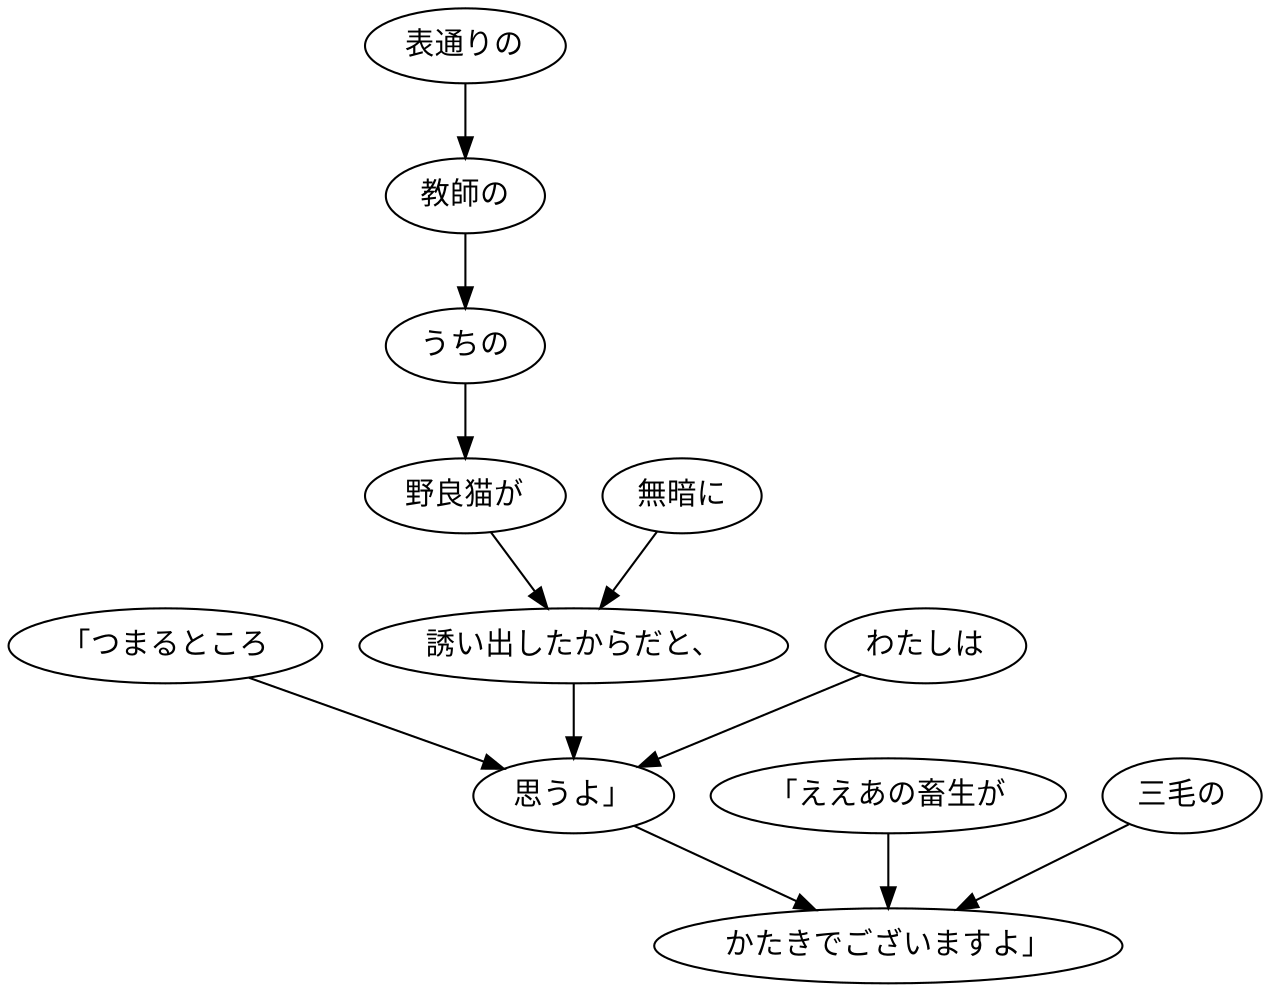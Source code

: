 digraph graph1281 {
	node0 [label="「つまるところ"];
	node1 [label="表通りの"];
	node2 [label="教師の"];
	node3 [label="うちの"];
	node4 [label="野良猫が"];
	node5 [label="無暗に"];
	node6 [label="誘い出したからだと、"];
	node7 [label="わたしは"];
	node8 [label="思うよ」"];
	node9 [label="「ええあの畜生が"];
	node10 [label="三毛の"];
	node11 [label="かたきでございますよ」"];
	node0 -> node8;
	node1 -> node2;
	node2 -> node3;
	node3 -> node4;
	node4 -> node6;
	node5 -> node6;
	node6 -> node8;
	node7 -> node8;
	node8 -> node11;
	node9 -> node11;
	node10 -> node11;
}
